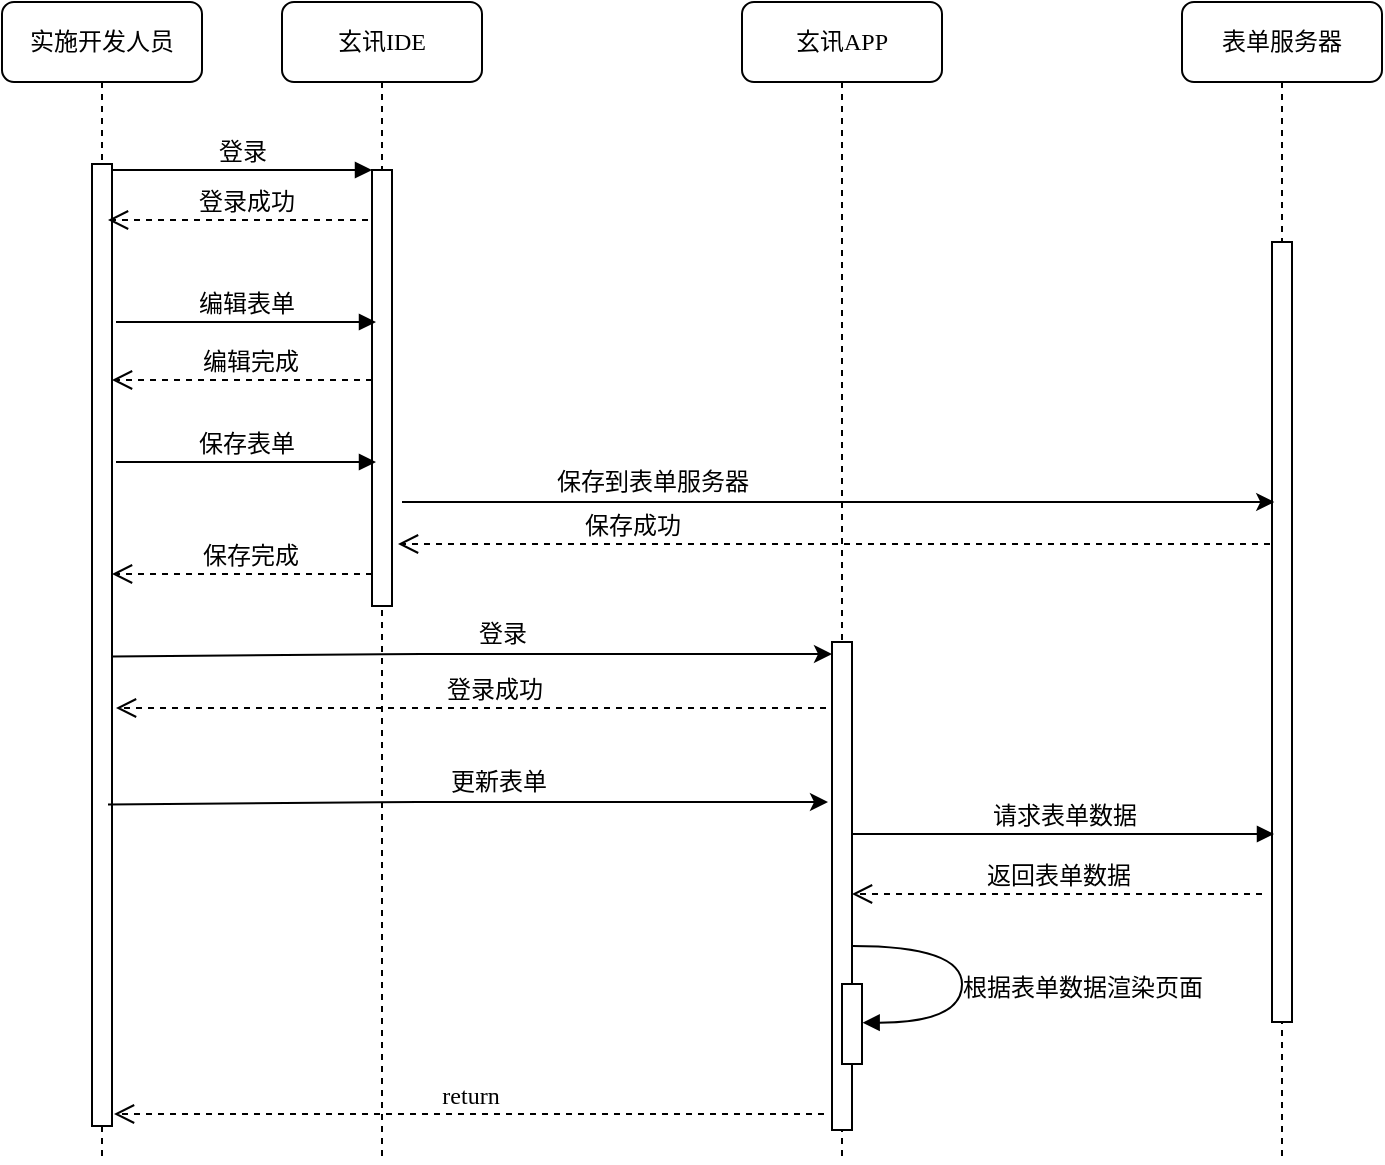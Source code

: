 <mxfile version="15.0.3" type="github">
  <diagram name="Page-1" id="13e1069c-82ec-6db2-03f1-153e76fe0fe0">
    <mxGraphModel dx="1281" dy="698" grid="0" gridSize="10" guides="1" tooltips="1" connect="1" arrows="1" fold="1" page="1" pageScale="1" pageWidth="1100" pageHeight="850" background="none" math="0" shadow="0">
      <root>
        <mxCell id="0" />
        <mxCell id="1" parent="0" />
        <mxCell id="z9SZuwFWn_q7A0bSs1qe-12" value="玄讯IDE" style="shape=umlLifeline;perimeter=lifelinePerimeter;whiteSpace=wrap;html=1;container=1;collapsible=0;recursiveResize=0;outlineConnect=0;rounded=1;shadow=0;comic=0;labelBackgroundColor=none;strokeWidth=1;fontFamily=Verdana;fontSize=12;align=center;" vertex="1" parent="1">
          <mxGeometry x="240" y="80" width="100" height="580" as="geometry" />
        </mxCell>
        <mxCell id="z9SZuwFWn_q7A0bSs1qe-13" value="" style="html=1;points=[];perimeter=orthogonalPerimeter;rounded=0;shadow=0;comic=0;labelBackgroundColor=none;strokeWidth=1;fontFamily=Verdana;fontSize=12;align=center;" vertex="1" parent="z9SZuwFWn_q7A0bSs1qe-12">
          <mxGeometry x="45" y="84" width="10" height="218" as="geometry" />
        </mxCell>
        <mxCell id="z9SZuwFWn_q7A0bSs1qe-14" value="表单服务器" style="shape=umlLifeline;perimeter=lifelinePerimeter;whiteSpace=wrap;html=1;container=1;collapsible=0;recursiveResize=0;outlineConnect=0;rounded=1;shadow=0;comic=0;labelBackgroundColor=none;strokeWidth=1;fontFamily=Verdana;fontSize=12;align=center;" vertex="1" parent="1">
          <mxGeometry x="690" y="80" width="100" height="580" as="geometry" />
        </mxCell>
        <mxCell id="z9SZuwFWn_q7A0bSs1qe-15" value="" style="html=1;points=[];perimeter=orthogonalPerimeter;rounded=0;shadow=0;comic=0;labelBackgroundColor=none;strokeWidth=1;fontFamily=Verdana;fontSize=12;align=center;" vertex="1" parent="z9SZuwFWn_q7A0bSs1qe-14">
          <mxGeometry x="45" y="120" width="10" height="390" as="geometry" />
        </mxCell>
        <mxCell id="z9SZuwFWn_q7A0bSs1qe-16" value="玄讯APP" style="shape=umlLifeline;perimeter=lifelinePerimeter;whiteSpace=wrap;html=1;container=1;collapsible=0;recursiveResize=0;outlineConnect=0;rounded=1;shadow=0;comic=0;labelBackgroundColor=none;strokeWidth=1;fontFamily=Verdana;fontSize=12;align=center;" vertex="1" parent="1">
          <mxGeometry x="470" y="80" width="100" height="580" as="geometry" />
        </mxCell>
        <mxCell id="z9SZuwFWn_q7A0bSs1qe-17" value="实施开发人员" style="shape=umlLifeline;perimeter=lifelinePerimeter;whiteSpace=wrap;html=1;container=1;collapsible=0;recursiveResize=0;outlineConnect=0;rounded=1;shadow=0;comic=0;labelBackgroundColor=none;strokeWidth=1;fontFamily=Verdana;fontSize=12;align=center;" vertex="1" parent="1">
          <mxGeometry x="100" y="80" width="100" height="580" as="geometry" />
        </mxCell>
        <mxCell id="z9SZuwFWn_q7A0bSs1qe-18" value="" style="html=1;points=[];perimeter=orthogonalPerimeter;rounded=0;shadow=0;comic=0;labelBackgroundColor=none;strokeWidth=1;fontFamily=Verdana;fontSize=12;align=center;" vertex="1" parent="z9SZuwFWn_q7A0bSs1qe-17">
          <mxGeometry x="45" y="81" width="10" height="481" as="geometry" />
        </mxCell>
        <mxCell id="z9SZuwFWn_q7A0bSs1qe-19" value="" style="html=1;points=[];perimeter=orthogonalPerimeter;rounded=0;shadow=0;comic=0;labelBackgroundColor=none;strokeWidth=1;fontFamily=Verdana;fontSize=12;align=center;" vertex="1" parent="1">
          <mxGeometry x="515" y="400" width="10" height="244" as="geometry" />
        </mxCell>
        <mxCell id="z9SZuwFWn_q7A0bSs1qe-20" value="请求表单数据" style="html=1;verticalAlign=bottom;endArrow=block;labelBackgroundColor=none;fontFamily=Verdana;fontSize=12;edgeStyle=elbowEdgeStyle;elbow=vertical;entryX=0.1;entryY=0.641;entryDx=0;entryDy=0;entryPerimeter=0;" edge="1" parent="1">
          <mxGeometry relative="1" as="geometry">
            <mxPoint x="525" y="496" as="sourcePoint" />
            <mxPoint x="736" y="495.99" as="targetPoint" />
            <Array as="points">
              <mxPoint x="590" y="496" />
            </Array>
          </mxGeometry>
        </mxCell>
        <mxCell id="z9SZuwFWn_q7A0bSs1qe-21" value="返回表单数据" style="html=1;verticalAlign=bottom;endArrow=open;dashed=1;endSize=8;labelBackgroundColor=none;fontFamily=Verdana;fontSize=12;edgeStyle=elbowEdgeStyle;elbow=vertical;" edge="1" parent="1">
          <mxGeometry relative="1" as="geometry">
            <mxPoint x="525" y="526" as="targetPoint" />
            <Array as="points">
              <mxPoint x="600" y="526" />
              <mxPoint x="630" y="526" />
            </Array>
            <mxPoint x="730" y="526" as="sourcePoint" />
          </mxGeometry>
        </mxCell>
        <mxCell id="z9SZuwFWn_q7A0bSs1qe-22" value="登录" style="html=1;verticalAlign=bottom;endArrow=block;entryX=0;entryY=0;labelBackgroundColor=none;fontFamily=Verdana;fontSize=12;edgeStyle=elbowEdgeStyle;elbow=vertical;" edge="1" parent="1" source="z9SZuwFWn_q7A0bSs1qe-18" target="z9SZuwFWn_q7A0bSs1qe-13">
          <mxGeometry relative="1" as="geometry">
            <mxPoint x="220" y="190" as="sourcePoint" />
          </mxGeometry>
        </mxCell>
        <mxCell id="z9SZuwFWn_q7A0bSs1qe-23" value="" style="endArrow=classic;html=1;" edge="1" parent="1">
          <mxGeometry width="50" height="50" relative="1" as="geometry">
            <mxPoint x="300" y="330" as="sourcePoint" />
            <mxPoint x="736.13" y="330" as="targetPoint" />
            <Array as="points">
              <mxPoint x="598.88" y="330" />
              <mxPoint x="718.88" y="330" />
              <mxPoint x="728.88" y="330" />
            </Array>
          </mxGeometry>
        </mxCell>
        <mxCell id="z9SZuwFWn_q7A0bSs1qe-24" value="保存到表单服务器" style="text;html=1;align=center;verticalAlign=middle;resizable=0;points=[];autosize=1;strokeColor=none;" vertex="1" parent="1">
          <mxGeometry x="370" y="310" width="110" height="20" as="geometry" />
        </mxCell>
        <mxCell id="z9SZuwFWn_q7A0bSs1qe-25" value="" style="endArrow=classic;html=1;exitX=1;exitY=0.589;exitDx=0;exitDy=0;exitPerimeter=0;entryX=0;entryY=0.433;entryDx=0;entryDy=0;entryPerimeter=0;" edge="1" parent="1">
          <mxGeometry width="50" height="50" relative="1" as="geometry">
            <mxPoint x="155" y="407.22" as="sourcePoint" />
            <mxPoint x="515" y="406" as="targetPoint" />
            <Array as="points">
              <mxPoint x="300" y="406.06" />
              <mxPoint x="380" y="406.06" />
              <mxPoint x="400" y="406.06" />
            </Array>
          </mxGeometry>
        </mxCell>
        <mxCell id="z9SZuwFWn_q7A0bSs1qe-26" value="登录" style="text;html=1;align=center;verticalAlign=middle;resizable=0;points=[];autosize=1;strokeColor=none;" vertex="1" parent="1">
          <mxGeometry x="330" y="386" width="40" height="20" as="geometry" />
        </mxCell>
        <mxCell id="z9SZuwFWn_q7A0bSs1qe-27" value="" style="html=1;points=[];perimeter=orthogonalPerimeter;rounded=0;shadow=0;comic=0;labelBackgroundColor=none;strokeWidth=1;fontFamily=Verdana;fontSize=12;align=center;" vertex="1" parent="1">
          <mxGeometry x="520" y="571" width="10" height="40" as="geometry" />
        </mxCell>
        <mxCell id="z9SZuwFWn_q7A0bSs1qe-28" value="根据表单数据渲染页面" style="html=1;verticalAlign=bottom;endArrow=block;labelBackgroundColor=none;fontFamily=Verdana;fontSize=12;elbow=vertical;edgeStyle=orthogonalEdgeStyle;curved=1;entryX=1;entryY=0.286;entryPerimeter=0;exitX=1.038;exitY=0.345;exitPerimeter=0;" edge="1" parent="1">
          <mxGeometry x="0.187" y="60" relative="1" as="geometry">
            <mxPoint x="525.333" y="552" as="sourcePoint" />
            <mxPoint x="530.333" y="590.333" as="targetPoint" />
            <Array as="points">
              <mxPoint x="580" y="552" />
              <mxPoint x="580" y="590" />
            </Array>
            <mxPoint as="offset" />
          </mxGeometry>
        </mxCell>
        <mxCell id="z9SZuwFWn_q7A0bSs1qe-29" value="return" style="html=1;verticalAlign=bottom;endArrow=open;dashed=1;endSize=8;labelBackgroundColor=none;fontFamily=Verdana;fontSize=12;edgeStyle=elbowEdgeStyle;elbow=vertical;" edge="1" parent="1">
          <mxGeometry relative="1" as="geometry">
            <mxPoint x="156" y="636" as="targetPoint" />
            <Array as="points">
              <mxPoint x="381" y="636" />
              <mxPoint x="411" y="636" />
            </Array>
            <mxPoint x="511" y="636" as="sourcePoint" />
          </mxGeometry>
        </mxCell>
        <mxCell id="z9SZuwFWn_q7A0bSs1qe-30" value="登录成功" style="html=1;verticalAlign=bottom;endArrow=open;dashed=1;endSize=8;labelBackgroundColor=none;fontFamily=Verdana;fontSize=12;edgeStyle=elbowEdgeStyle;elbow=vertical;" edge="1" parent="1">
          <mxGeometry x="-0.065" relative="1" as="geometry">
            <mxPoint x="157" y="433" as="targetPoint" />
            <Array as="points">
              <mxPoint x="382" y="433" />
              <mxPoint x="412" y="433" />
            </Array>
            <mxPoint x="512" y="433" as="sourcePoint" />
            <mxPoint as="offset" />
          </mxGeometry>
        </mxCell>
        <mxCell id="z9SZuwFWn_q7A0bSs1qe-31" value="" style="endArrow=classic;html=1;exitX=1;exitY=0.589;exitDx=0;exitDy=0;exitPerimeter=0;entryX=0;entryY=0.433;entryDx=0;entryDy=0;entryPerimeter=0;" edge="1" parent="1">
          <mxGeometry width="50" height="50" relative="1" as="geometry">
            <mxPoint x="153" y="481.22" as="sourcePoint" />
            <mxPoint x="513" y="480" as="targetPoint" />
            <Array as="points">
              <mxPoint x="298" y="480.06" />
              <mxPoint x="378" y="480.06" />
              <mxPoint x="398" y="480.06" />
            </Array>
          </mxGeometry>
        </mxCell>
        <mxCell id="z9SZuwFWn_q7A0bSs1qe-32" value="更新表单" style="text;html=1;align=center;verticalAlign=middle;resizable=0;points=[];autosize=1;strokeColor=none;" vertex="1" parent="1">
          <mxGeometry x="319" y="461" width="58" height="18" as="geometry" />
        </mxCell>
        <mxCell id="z9SZuwFWn_q7A0bSs1qe-33" value="登录成功" style="html=1;verticalAlign=bottom;endArrow=open;dashed=1;endSize=8;labelBackgroundColor=none;fontFamily=Verdana;fontSize=12;edgeStyle=elbowEdgeStyle;elbow=vertical;" edge="1" parent="1">
          <mxGeometry x="-0.065" relative="1" as="geometry">
            <mxPoint x="153" y="189" as="targetPoint" />
            <Array as="points">
              <mxPoint x="153" y="189" />
              <mxPoint x="183" y="189" />
            </Array>
            <mxPoint x="283" y="189" as="sourcePoint" />
            <mxPoint as="offset" />
          </mxGeometry>
        </mxCell>
        <mxCell id="z9SZuwFWn_q7A0bSs1qe-34" value="编辑表单" style="html=1;verticalAlign=bottom;endArrow=block;entryX=0;entryY=0;labelBackgroundColor=none;fontFamily=Verdana;fontSize=12;edgeStyle=elbowEdgeStyle;elbow=vertical;" edge="1" parent="1">
          <mxGeometry relative="1" as="geometry">
            <mxPoint x="157" y="240" as="sourcePoint" />
            <mxPoint x="287" y="240.0" as="targetPoint" />
          </mxGeometry>
        </mxCell>
        <mxCell id="z9SZuwFWn_q7A0bSs1qe-35" value="编辑完成" style="html=1;verticalAlign=bottom;endArrow=open;dashed=1;endSize=8;labelBackgroundColor=none;fontFamily=Verdana;fontSize=12;edgeStyle=elbowEdgeStyle;elbow=horizontal;" edge="1" parent="1">
          <mxGeometry x="-0.065" relative="1" as="geometry">
            <mxPoint x="155" y="269" as="targetPoint" />
            <Array as="points">
              <mxPoint x="155" y="269" />
              <mxPoint x="185" y="269" />
            </Array>
            <mxPoint x="285" y="269" as="sourcePoint" />
            <mxPoint as="offset" />
          </mxGeometry>
        </mxCell>
        <mxCell id="z9SZuwFWn_q7A0bSs1qe-36" value="保存表单" style="html=1;verticalAlign=bottom;endArrow=block;entryX=0;entryY=0;labelBackgroundColor=none;fontFamily=Verdana;fontSize=12;edgeStyle=elbowEdgeStyle;elbow=vertical;" edge="1" parent="1">
          <mxGeometry relative="1" as="geometry">
            <mxPoint x="157" y="310" as="sourcePoint" />
            <mxPoint x="287" y="310.0" as="targetPoint" />
          </mxGeometry>
        </mxCell>
        <mxCell id="z9SZuwFWn_q7A0bSs1qe-37" value="保存完成" style="html=1;verticalAlign=bottom;endArrow=open;dashed=1;endSize=8;labelBackgroundColor=none;fontFamily=Verdana;fontSize=12;edgeStyle=elbowEdgeStyle;elbow=horizontal;" edge="1" parent="1">
          <mxGeometry x="-0.065" relative="1" as="geometry">
            <mxPoint x="155" y="366" as="targetPoint" />
            <Array as="points">
              <mxPoint x="155" y="366" />
              <mxPoint x="185" y="366" />
            </Array>
            <mxPoint x="285" y="366" as="sourcePoint" />
            <mxPoint as="offset" />
          </mxGeometry>
        </mxCell>
        <mxCell id="z9SZuwFWn_q7A0bSs1qe-38" value="保存成功" style="html=1;verticalAlign=bottom;endArrow=open;dashed=1;endSize=8;labelBackgroundColor=none;fontFamily=Verdana;fontSize=12;edgeStyle=elbowEdgeStyle;elbow=horizontal;" edge="1" parent="1">
          <mxGeometry x="0.463" relative="1" as="geometry">
            <mxPoint x="298" y="351" as="targetPoint" />
            <Array as="points">
              <mxPoint x="298" y="351" />
              <mxPoint x="328" y="351" />
            </Array>
            <mxPoint x="734" y="351" as="sourcePoint" />
            <mxPoint as="offset" />
          </mxGeometry>
        </mxCell>
      </root>
    </mxGraphModel>
  </diagram>
</mxfile>
